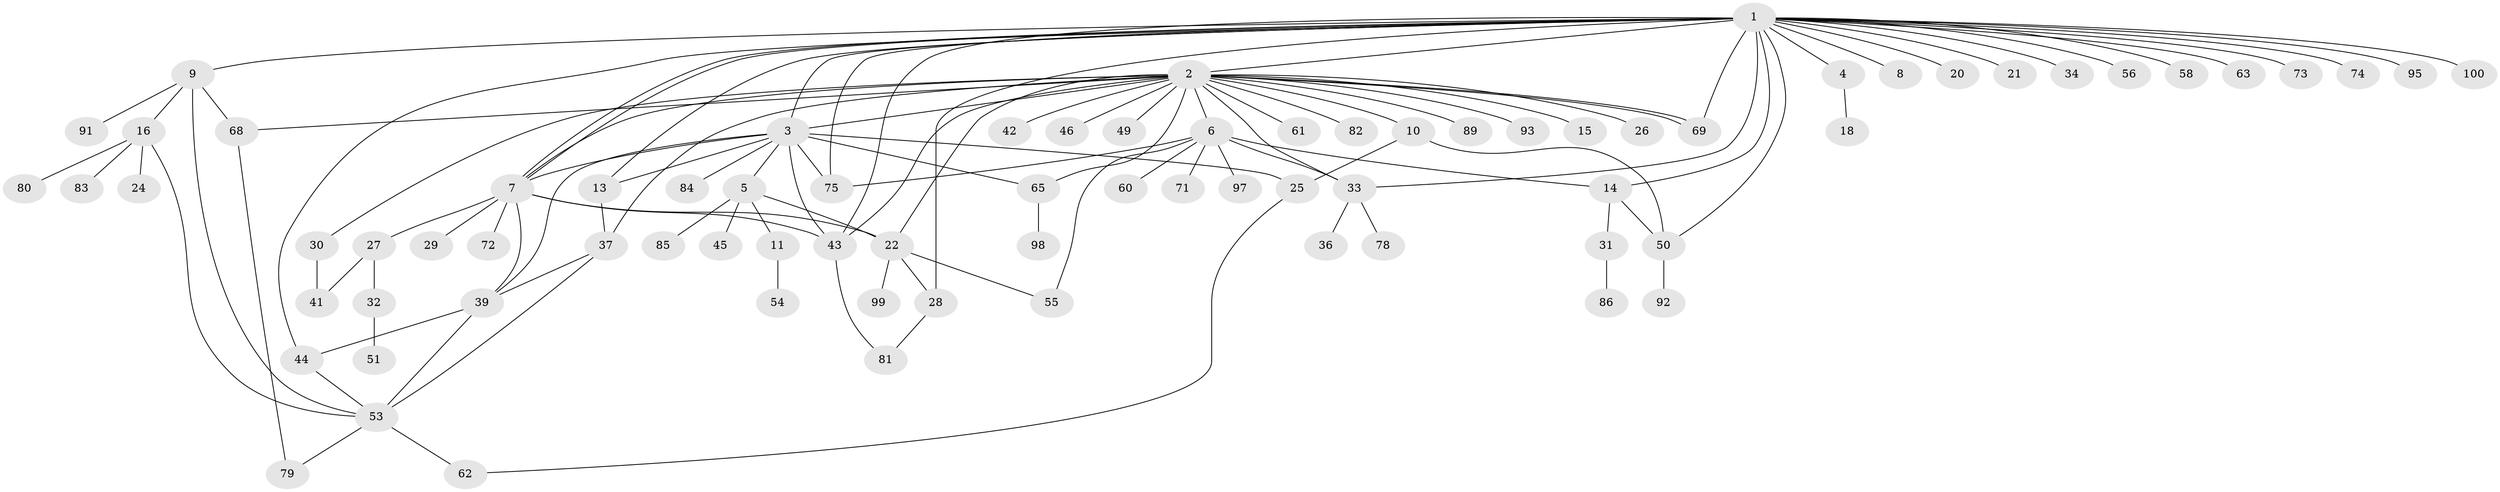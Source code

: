 // original degree distribution, {28: 0.009345794392523364, 24: 0.009345794392523364, 11: 0.018691588785046728, 3: 0.18691588785046728, 5: 0.037383177570093455, 8: 0.018691588785046728, 2: 0.18691588785046728, 4: 0.08411214953271028, 1: 0.4392523364485981, 7: 0.009345794392523364}
// Generated by graph-tools (version 1.1) at 2025/41/03/06/25 10:41:51]
// undirected, 77 vertices, 112 edges
graph export_dot {
graph [start="1"]
  node [color=gray90,style=filled];
  1 [super="+103"];
  2 [super="+12"];
  3 [super="+67"];
  4 [super="+35"];
  5 [super="+52"];
  6 [super="+94"];
  7 [super="+107"];
  8 [super="+19"];
  9 [super="+88"];
  10 [super="+17"];
  11;
  13;
  14;
  15;
  16 [super="+23"];
  18;
  20;
  21;
  22 [super="+70"];
  24;
  25 [super="+105"];
  26;
  27;
  28 [super="+64"];
  29;
  30 [super="+57"];
  31;
  32 [super="+59"];
  33 [super="+48"];
  34;
  36;
  37 [super="+38"];
  39 [super="+40"];
  41 [super="+77"];
  42 [super="+101"];
  43 [super="+47"];
  44 [super="+96"];
  45;
  46;
  49;
  50 [super="+76"];
  51;
  53 [super="+104"];
  54;
  55;
  56;
  58;
  60 [super="+90"];
  61;
  62;
  63 [super="+66"];
  65 [super="+87"];
  68 [super="+102"];
  69;
  71 [super="+106"];
  72;
  73;
  74;
  75;
  78;
  79;
  80;
  81;
  82;
  83;
  84;
  85;
  86;
  89;
  91;
  92;
  93;
  95;
  97;
  98;
  99;
  100;
  1 -- 2;
  1 -- 3;
  1 -- 4;
  1 -- 7;
  1 -- 7;
  1 -- 8;
  1 -- 9;
  1 -- 13;
  1 -- 14;
  1 -- 20;
  1 -- 21;
  1 -- 28 [weight=2];
  1 -- 34;
  1 -- 44 [weight=2];
  1 -- 56;
  1 -- 58;
  1 -- 63;
  1 -- 69;
  1 -- 73;
  1 -- 74;
  1 -- 75;
  1 -- 95;
  1 -- 100;
  1 -- 43;
  1 -- 33;
  1 -- 50;
  2 -- 3;
  2 -- 6;
  2 -- 7;
  2 -- 10;
  2 -- 15;
  2 -- 22;
  2 -- 26;
  2 -- 30;
  2 -- 42;
  2 -- 43;
  2 -- 46;
  2 -- 49;
  2 -- 61;
  2 -- 65 [weight=2];
  2 -- 69;
  2 -- 69;
  2 -- 89;
  2 -- 93;
  2 -- 68 [weight=2];
  2 -- 82;
  2 -- 33 [weight=2];
  2 -- 37;
  3 -- 5;
  3 -- 7;
  3 -- 13;
  3 -- 25;
  3 -- 39;
  3 -- 43;
  3 -- 75;
  3 -- 84;
  3 -- 65;
  4 -- 18;
  5 -- 11;
  5 -- 45;
  5 -- 85;
  5 -- 22;
  6 -- 14;
  6 -- 33;
  6 -- 55;
  6 -- 60 [weight=2];
  6 -- 71;
  6 -- 75;
  6 -- 97;
  7 -- 22;
  7 -- 27;
  7 -- 29;
  7 -- 39;
  7 -- 72;
  7 -- 43;
  9 -- 16;
  9 -- 68;
  9 -- 91;
  9 -- 53;
  10 -- 25;
  10 -- 50;
  11 -- 54;
  13 -- 37;
  14 -- 31;
  14 -- 50;
  16 -- 53;
  16 -- 83;
  16 -- 24;
  16 -- 80;
  22 -- 55;
  22 -- 99;
  22 -- 28;
  25 -- 62;
  27 -- 32;
  27 -- 41;
  28 -- 81;
  30 -- 41;
  31 -- 86;
  32 -- 51;
  33 -- 36;
  33 -- 78;
  37 -- 53;
  37 -- 39;
  39 -- 53 [weight=2];
  39 -- 44;
  43 -- 81;
  44 -- 53;
  50 -- 92;
  53 -- 62;
  53 -- 79;
  65 -- 98;
  68 -- 79;
}
